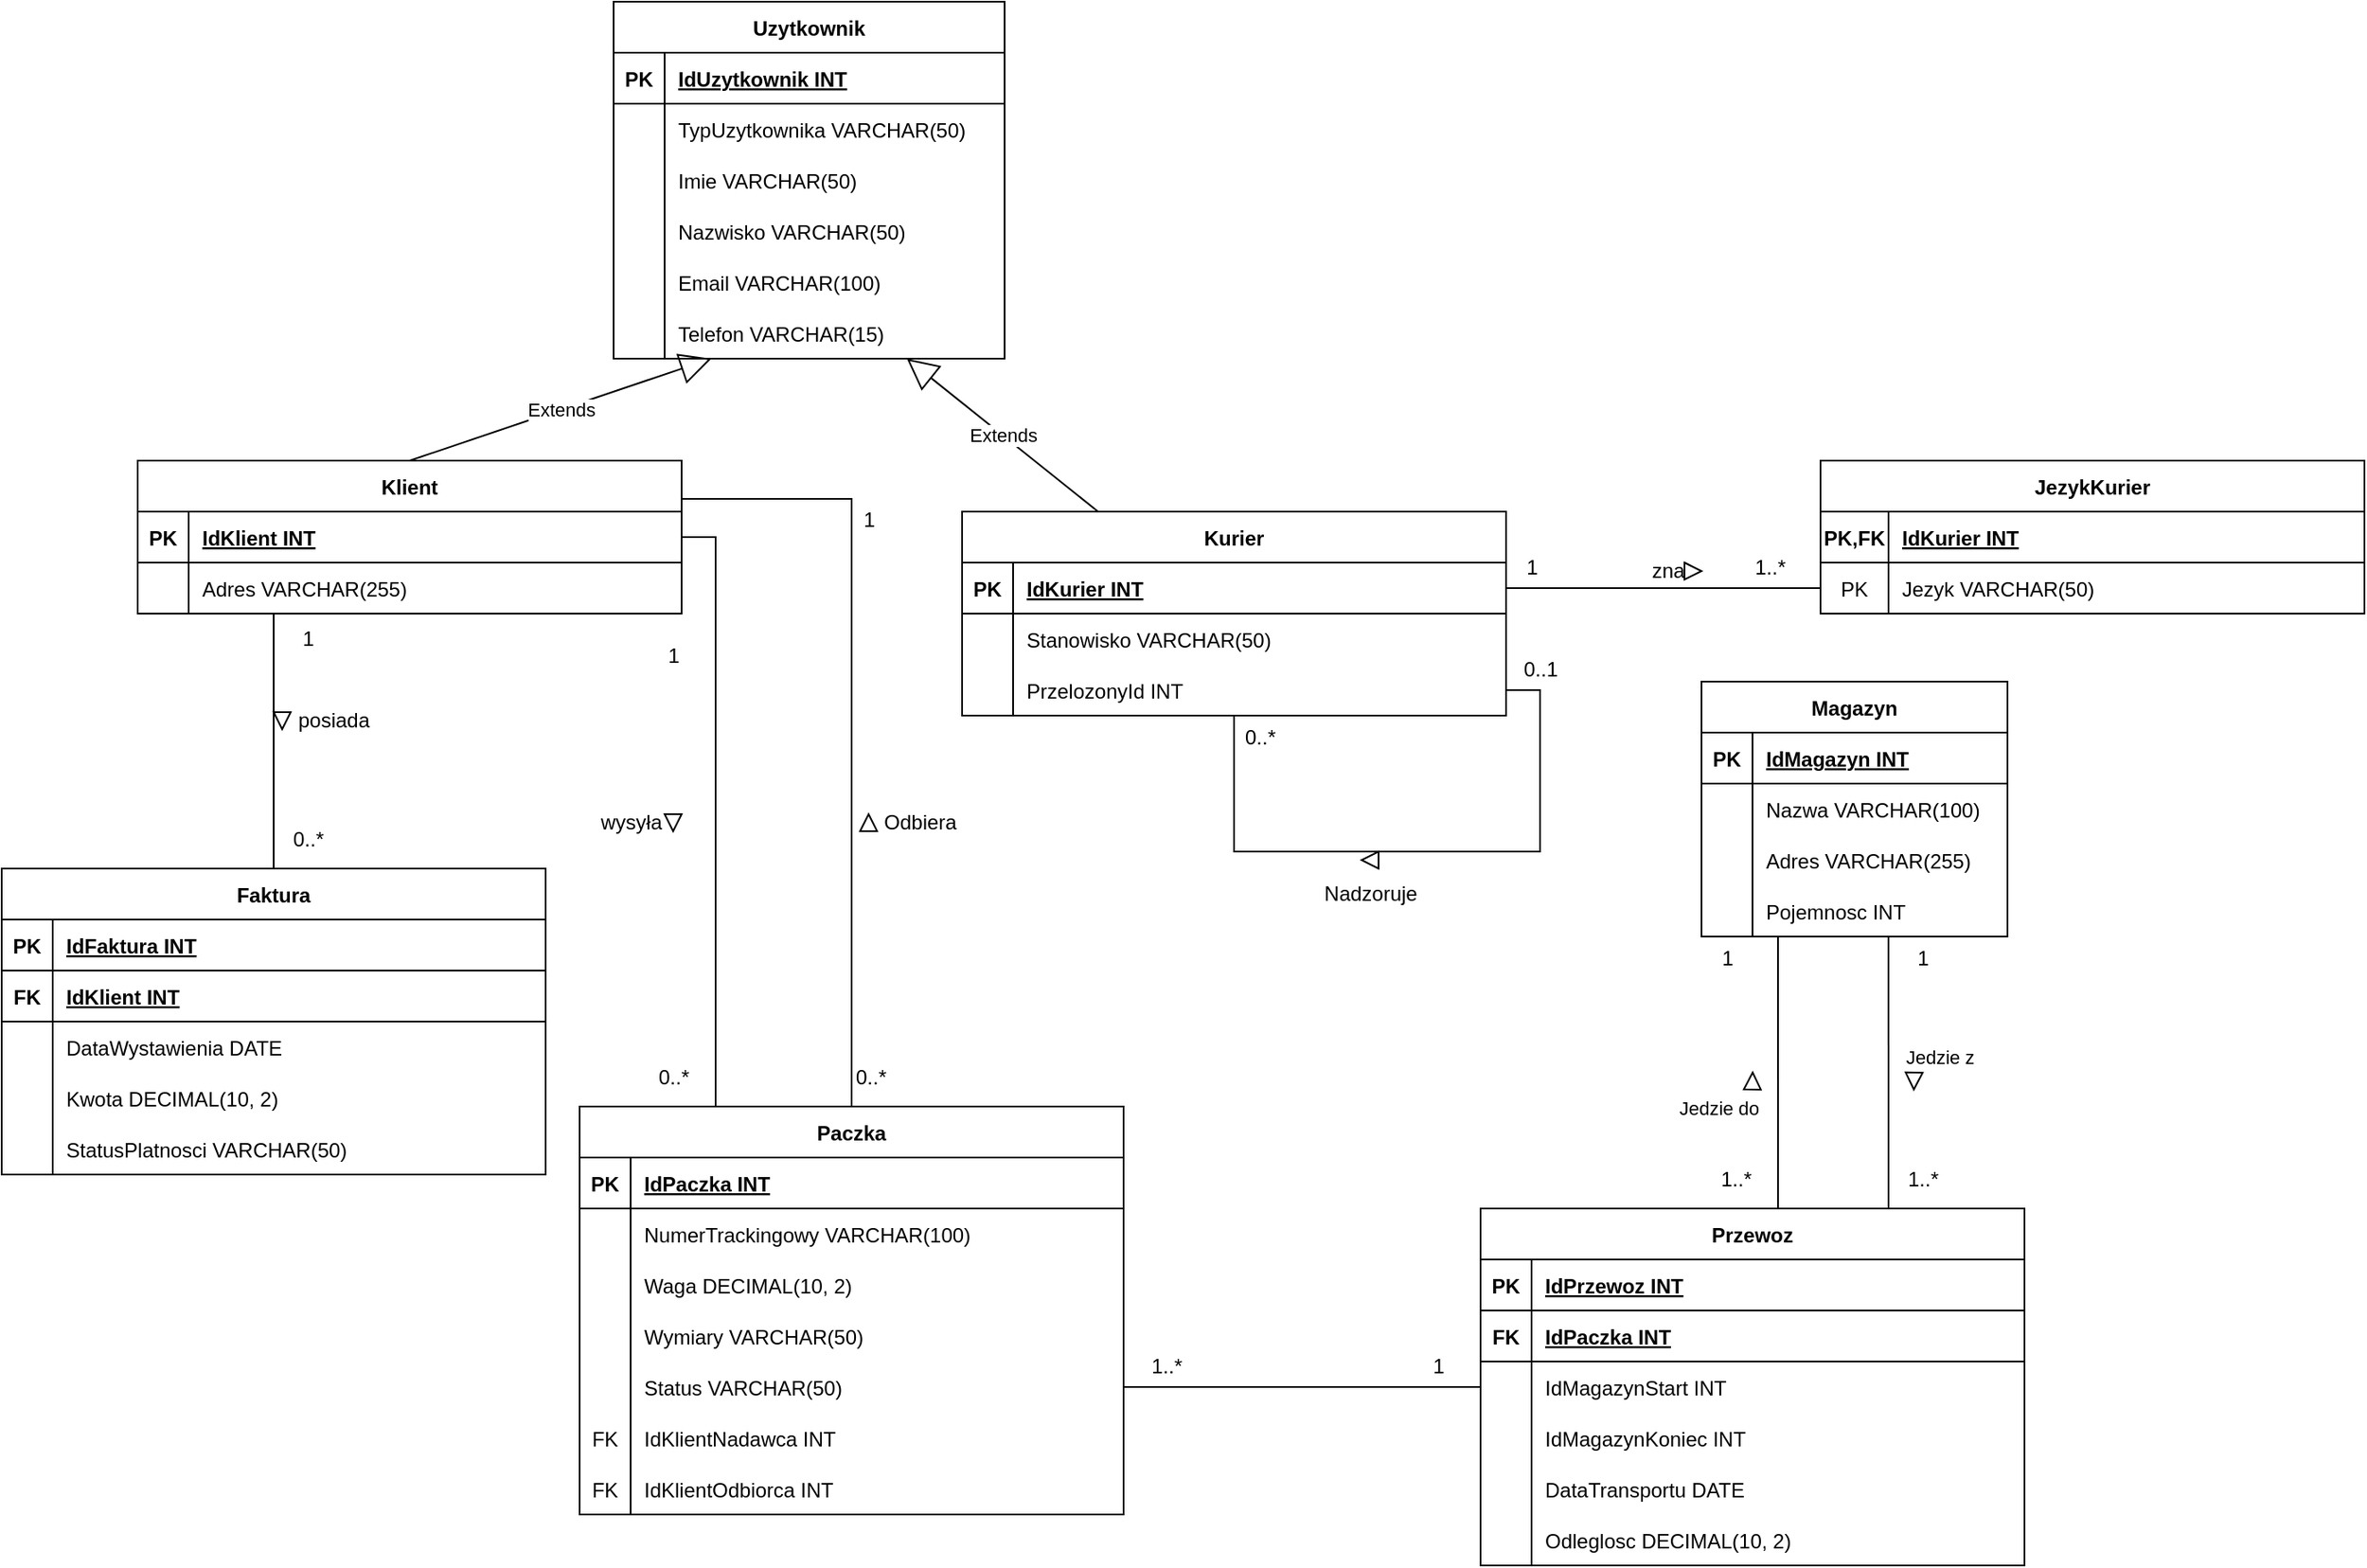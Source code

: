 <mxfile version="25.0.1">
  <diagram name="Strona-1" id="ECekXLPgR87d0iGykDLu">
    <mxGraphModel dx="2261" dy="833" grid="1" gridSize="10" guides="1" tooltips="1" connect="1" arrows="1" fold="1" page="1" pageScale="1" pageWidth="827" pageHeight="1169" math="0" shadow="0">
      <root>
        <mxCell id="0" />
        <mxCell id="1" parent="0" />
        <mxCell id="3NoN1mKYJ5HN1E-FeOz1-55" value="Uzytkownik" style="shape=table;startSize=30;container=1;collapsible=1;childLayout=tableLayout;fixedRows=1;rowLines=0;fontStyle=1;align=center;resizeLast=1;" parent="1" vertex="1">
          <mxGeometry x="-410" y="30" width="230" height="210" as="geometry">
            <mxRectangle x="-370" y="30" width="100" height="30" as="alternateBounds" />
          </mxGeometry>
        </mxCell>
        <mxCell id="3NoN1mKYJ5HN1E-FeOz1-56" value="" style="shape=tableRow;horizontal=0;startSize=0;swimlaneHead=0;swimlaneBody=0;fillColor=none;collapsible=0;dropTarget=0;points=[[0,0.5],[1,0.5]];portConstraint=eastwest;strokeColor=inherit;top=0;left=0;right=0;bottom=1;" parent="3NoN1mKYJ5HN1E-FeOz1-55" vertex="1">
          <mxGeometry y="30" width="230" height="30" as="geometry" />
        </mxCell>
        <mxCell id="3NoN1mKYJ5HN1E-FeOz1-57" value="PK" style="shape=partialRectangle;overflow=hidden;connectable=0;fillColor=none;strokeColor=inherit;top=0;left=0;bottom=0;right=0;fontStyle=1;" parent="3NoN1mKYJ5HN1E-FeOz1-56" vertex="1">
          <mxGeometry width="30" height="30" as="geometry">
            <mxRectangle width="30" height="30" as="alternateBounds" />
          </mxGeometry>
        </mxCell>
        <mxCell id="3NoN1mKYJ5HN1E-FeOz1-58" value="IdUzytkownik INT " style="shape=partialRectangle;overflow=hidden;connectable=0;fillColor=none;align=left;strokeColor=inherit;top=0;left=0;bottom=0;right=0;spacingLeft=6;fontStyle=5;" parent="3NoN1mKYJ5HN1E-FeOz1-56" vertex="1">
          <mxGeometry x="30" width="200" height="30" as="geometry">
            <mxRectangle width="200" height="30" as="alternateBounds" />
          </mxGeometry>
        </mxCell>
        <mxCell id="3NoN1mKYJ5HN1E-FeOz1-59" value="" style="shape=tableRow;horizontal=0;startSize=0;swimlaneHead=0;swimlaneBody=0;fillColor=none;collapsible=0;dropTarget=0;points=[[0,0.5],[1,0.5]];portConstraint=eastwest;strokeColor=inherit;top=0;left=0;right=0;bottom=0;" parent="3NoN1mKYJ5HN1E-FeOz1-55" vertex="1">
          <mxGeometry y="60" width="230" height="30" as="geometry" />
        </mxCell>
        <mxCell id="3NoN1mKYJ5HN1E-FeOz1-60" value="" style="shape=partialRectangle;overflow=hidden;connectable=0;fillColor=none;strokeColor=inherit;top=0;left=0;bottom=0;right=0;" parent="3NoN1mKYJ5HN1E-FeOz1-59" vertex="1">
          <mxGeometry width="30" height="30" as="geometry">
            <mxRectangle width="30" height="30" as="alternateBounds" />
          </mxGeometry>
        </mxCell>
        <mxCell id="3NoN1mKYJ5HN1E-FeOz1-61" value="TypUzytkownika VARCHAR(50)" style="shape=partialRectangle;overflow=hidden;connectable=0;fillColor=none;align=left;strokeColor=inherit;top=0;left=0;bottom=0;right=0;spacingLeft=6;" parent="3NoN1mKYJ5HN1E-FeOz1-59" vertex="1">
          <mxGeometry x="30" width="200" height="30" as="geometry">
            <mxRectangle width="200" height="30" as="alternateBounds" />
          </mxGeometry>
        </mxCell>
        <mxCell id="3NoN1mKYJ5HN1E-FeOz1-62" value="" style="shape=tableRow;horizontal=0;startSize=0;swimlaneHead=0;swimlaneBody=0;fillColor=none;collapsible=0;dropTarget=0;points=[[0,0.5],[1,0.5]];portConstraint=eastwest;strokeColor=inherit;top=0;left=0;right=0;bottom=0;" parent="3NoN1mKYJ5HN1E-FeOz1-55" vertex="1">
          <mxGeometry y="90" width="230" height="30" as="geometry" />
        </mxCell>
        <mxCell id="3NoN1mKYJ5HN1E-FeOz1-63" value="" style="shape=partialRectangle;overflow=hidden;connectable=0;fillColor=none;strokeColor=inherit;top=0;left=0;bottom=0;right=0;" parent="3NoN1mKYJ5HN1E-FeOz1-62" vertex="1">
          <mxGeometry width="30" height="30" as="geometry">
            <mxRectangle width="30" height="30" as="alternateBounds" />
          </mxGeometry>
        </mxCell>
        <mxCell id="3NoN1mKYJ5HN1E-FeOz1-64" value="Imie VARCHAR(50)" style="shape=partialRectangle;overflow=hidden;connectable=0;fillColor=none;align=left;strokeColor=inherit;top=0;left=0;bottom=0;right=0;spacingLeft=6;" parent="3NoN1mKYJ5HN1E-FeOz1-62" vertex="1">
          <mxGeometry x="30" width="200" height="30" as="geometry">
            <mxRectangle width="200" height="30" as="alternateBounds" />
          </mxGeometry>
        </mxCell>
        <mxCell id="3NoN1mKYJ5HN1E-FeOz1-65" value="" style="shape=tableRow;horizontal=0;startSize=0;swimlaneHead=0;swimlaneBody=0;fillColor=none;collapsible=0;dropTarget=0;points=[[0,0.5],[1,0.5]];portConstraint=eastwest;strokeColor=inherit;top=0;left=0;right=0;bottom=0;" parent="3NoN1mKYJ5HN1E-FeOz1-55" vertex="1">
          <mxGeometry y="120" width="230" height="30" as="geometry" />
        </mxCell>
        <mxCell id="3NoN1mKYJ5HN1E-FeOz1-66" value="" style="shape=partialRectangle;overflow=hidden;connectable=0;fillColor=none;strokeColor=inherit;top=0;left=0;bottom=0;right=0;" parent="3NoN1mKYJ5HN1E-FeOz1-65" vertex="1">
          <mxGeometry width="30" height="30" as="geometry">
            <mxRectangle width="30" height="30" as="alternateBounds" />
          </mxGeometry>
        </mxCell>
        <mxCell id="3NoN1mKYJ5HN1E-FeOz1-67" value="Nazwisko VARCHAR(50)" style="shape=partialRectangle;overflow=hidden;connectable=0;fillColor=none;align=left;strokeColor=inherit;top=0;left=0;bottom=0;right=0;spacingLeft=6;" parent="3NoN1mKYJ5HN1E-FeOz1-65" vertex="1">
          <mxGeometry x="30" width="200" height="30" as="geometry">
            <mxRectangle width="200" height="30" as="alternateBounds" />
          </mxGeometry>
        </mxCell>
        <mxCell id="3NoN1mKYJ5HN1E-FeOz1-68" value="" style="shape=tableRow;horizontal=0;startSize=0;swimlaneHead=0;swimlaneBody=0;fillColor=none;collapsible=0;dropTarget=0;points=[[0,0.5],[1,0.5]];portConstraint=eastwest;strokeColor=inherit;top=0;left=0;right=0;bottom=0;" parent="3NoN1mKYJ5HN1E-FeOz1-55" vertex="1">
          <mxGeometry y="150" width="230" height="30" as="geometry" />
        </mxCell>
        <mxCell id="3NoN1mKYJ5HN1E-FeOz1-69" value="" style="shape=partialRectangle;overflow=hidden;connectable=0;fillColor=none;strokeColor=inherit;top=0;left=0;bottom=0;right=0;" parent="3NoN1mKYJ5HN1E-FeOz1-68" vertex="1">
          <mxGeometry width="30" height="30" as="geometry">
            <mxRectangle width="30" height="30" as="alternateBounds" />
          </mxGeometry>
        </mxCell>
        <mxCell id="3NoN1mKYJ5HN1E-FeOz1-70" value="Email VARCHAR(100)" style="shape=partialRectangle;overflow=hidden;connectable=0;fillColor=none;align=left;strokeColor=inherit;top=0;left=0;bottom=0;right=0;spacingLeft=6;" parent="3NoN1mKYJ5HN1E-FeOz1-68" vertex="1">
          <mxGeometry x="30" width="200" height="30" as="geometry">
            <mxRectangle width="200" height="30" as="alternateBounds" />
          </mxGeometry>
        </mxCell>
        <mxCell id="3NoN1mKYJ5HN1E-FeOz1-71" value="" style="shape=tableRow;horizontal=0;startSize=0;swimlaneHead=0;swimlaneBody=0;fillColor=none;collapsible=0;dropTarget=0;points=[[0,0.5],[1,0.5]];portConstraint=eastwest;strokeColor=inherit;top=0;left=0;right=0;bottom=0;" parent="3NoN1mKYJ5HN1E-FeOz1-55" vertex="1">
          <mxGeometry y="180" width="230" height="30" as="geometry" />
        </mxCell>
        <mxCell id="3NoN1mKYJ5HN1E-FeOz1-72" value="" style="shape=partialRectangle;overflow=hidden;connectable=0;fillColor=none;strokeColor=inherit;top=0;left=0;bottom=0;right=0;" parent="3NoN1mKYJ5HN1E-FeOz1-71" vertex="1">
          <mxGeometry width="30" height="30" as="geometry">
            <mxRectangle width="30" height="30" as="alternateBounds" />
          </mxGeometry>
        </mxCell>
        <mxCell id="3NoN1mKYJ5HN1E-FeOz1-73" value="Telefon VARCHAR(15)" style="shape=partialRectangle;overflow=hidden;connectable=0;fillColor=none;align=left;strokeColor=inherit;top=0;left=0;bottom=0;right=0;spacingLeft=6;" parent="3NoN1mKYJ5HN1E-FeOz1-71" vertex="1">
          <mxGeometry x="30" width="200" height="30" as="geometry">
            <mxRectangle width="200" height="30" as="alternateBounds" />
          </mxGeometry>
        </mxCell>
        <mxCell id="3NoN1mKYJ5HN1E-FeOz1-241" style="edgeStyle=orthogonalEdgeStyle;rounded=0;orthogonalLoop=1;jettySize=auto;html=1;entryX=0.5;entryY=0;entryDx=0;entryDy=0;exitX=0.25;exitY=1;exitDx=0;exitDy=0;endArrow=none;endFill=0;" parent="1" source="3NoN1mKYJ5HN1E-FeOz1-74" target="3NoN1mKYJ5HN1E-FeOz1-179" edge="1">
          <mxGeometry relative="1" as="geometry" />
        </mxCell>
        <mxCell id="3NoN1mKYJ5HN1E-FeOz1-242" style="edgeStyle=orthogonalEdgeStyle;rounded=0;orthogonalLoop=1;jettySize=auto;html=1;entryX=0.5;entryY=0;entryDx=0;entryDy=0;exitX=1;exitY=0.25;exitDx=0;exitDy=0;endArrow=none;endFill=0;" parent="1" source="3NoN1mKYJ5HN1E-FeOz1-74" target="3NoN1mKYJ5HN1E-FeOz1-110" edge="1">
          <mxGeometry relative="1" as="geometry" />
        </mxCell>
        <mxCell id="3NoN1mKYJ5HN1E-FeOz1-74" value="Klient" style="shape=table;startSize=30;container=1;collapsible=1;childLayout=tableLayout;fixedRows=1;rowLines=0;fontStyle=1;align=center;resizeLast=1;" parent="1" vertex="1">
          <mxGeometry x="-690" y="300" width="320" height="90" as="geometry">
            <mxRectangle x="-565" y="330" width="70" height="30" as="alternateBounds" />
          </mxGeometry>
        </mxCell>
        <mxCell id="3NoN1mKYJ5HN1E-FeOz1-75" value="" style="shape=tableRow;horizontal=0;startSize=0;swimlaneHead=0;swimlaneBody=0;fillColor=none;collapsible=0;dropTarget=0;points=[[0,0.5],[1,0.5]];portConstraint=eastwest;strokeColor=inherit;top=0;left=0;right=0;bottom=1;" parent="3NoN1mKYJ5HN1E-FeOz1-74" vertex="1">
          <mxGeometry y="30" width="320" height="30" as="geometry" />
        </mxCell>
        <mxCell id="3NoN1mKYJ5HN1E-FeOz1-76" value="PK" style="shape=partialRectangle;overflow=hidden;connectable=0;fillColor=none;strokeColor=inherit;top=0;left=0;bottom=0;right=0;fontStyle=1;" parent="3NoN1mKYJ5HN1E-FeOz1-75" vertex="1">
          <mxGeometry width="30" height="30" as="geometry">
            <mxRectangle width="30" height="30" as="alternateBounds" />
          </mxGeometry>
        </mxCell>
        <mxCell id="3NoN1mKYJ5HN1E-FeOz1-77" value="IdKlient INT " style="shape=partialRectangle;overflow=hidden;connectable=0;fillColor=none;align=left;strokeColor=inherit;top=0;left=0;bottom=0;right=0;spacingLeft=6;fontStyle=5;" parent="3NoN1mKYJ5HN1E-FeOz1-75" vertex="1">
          <mxGeometry x="30" width="290" height="30" as="geometry">
            <mxRectangle width="290" height="30" as="alternateBounds" />
          </mxGeometry>
        </mxCell>
        <mxCell id="3NoN1mKYJ5HN1E-FeOz1-78" value="" style="shape=tableRow;horizontal=0;startSize=0;swimlaneHead=0;swimlaneBody=0;fillColor=none;collapsible=0;dropTarget=0;points=[[0,0.5],[1,0.5]];portConstraint=eastwest;strokeColor=inherit;top=0;left=0;right=0;bottom=0;" parent="3NoN1mKYJ5HN1E-FeOz1-74" vertex="1">
          <mxGeometry y="60" width="320" height="30" as="geometry" />
        </mxCell>
        <mxCell id="3NoN1mKYJ5HN1E-FeOz1-79" value="" style="shape=partialRectangle;overflow=hidden;connectable=0;fillColor=none;strokeColor=inherit;top=0;left=0;bottom=0;right=0;" parent="3NoN1mKYJ5HN1E-FeOz1-78" vertex="1">
          <mxGeometry width="30" height="30" as="geometry">
            <mxRectangle width="30" height="30" as="alternateBounds" />
          </mxGeometry>
        </mxCell>
        <mxCell id="3NoN1mKYJ5HN1E-FeOz1-80" value="Adres VARCHAR(255)" style="shape=partialRectangle;overflow=hidden;connectable=0;fillColor=none;align=left;strokeColor=inherit;top=0;left=0;bottom=0;right=0;spacingLeft=6;" parent="3NoN1mKYJ5HN1E-FeOz1-78" vertex="1">
          <mxGeometry x="30" width="290" height="30" as="geometry">
            <mxRectangle width="290" height="30" as="alternateBounds" />
          </mxGeometry>
        </mxCell>
        <mxCell id="3NoN1mKYJ5HN1E-FeOz1-84" value="Kurier" style="shape=table;startSize=30;container=1;collapsible=1;childLayout=tableLayout;fixedRows=1;rowLines=0;fontStyle=1;align=center;resizeLast=1;" parent="1" vertex="1">
          <mxGeometry x="-205" y="330" width="320" height="120" as="geometry">
            <mxRectangle x="-205" y="330" width="70" height="30" as="alternateBounds" />
          </mxGeometry>
        </mxCell>
        <mxCell id="3NoN1mKYJ5HN1E-FeOz1-85" value="" style="shape=tableRow;horizontal=0;startSize=0;swimlaneHead=0;swimlaneBody=0;fillColor=none;collapsible=0;dropTarget=0;points=[[0,0.5],[1,0.5]];portConstraint=eastwest;strokeColor=inherit;top=0;left=0;right=0;bottom=1;" parent="3NoN1mKYJ5HN1E-FeOz1-84" vertex="1">
          <mxGeometry y="30" width="320" height="30" as="geometry" />
        </mxCell>
        <mxCell id="3NoN1mKYJ5HN1E-FeOz1-86" value="PK" style="shape=partialRectangle;overflow=hidden;connectable=0;fillColor=none;strokeColor=inherit;top=0;left=0;bottom=0;right=0;fontStyle=1;" parent="3NoN1mKYJ5HN1E-FeOz1-85" vertex="1">
          <mxGeometry width="30" height="30" as="geometry">
            <mxRectangle width="30" height="30" as="alternateBounds" />
          </mxGeometry>
        </mxCell>
        <mxCell id="3NoN1mKYJ5HN1E-FeOz1-87" value="IdKurier INT " style="shape=partialRectangle;overflow=hidden;connectable=0;fillColor=none;align=left;strokeColor=inherit;top=0;left=0;bottom=0;right=0;spacingLeft=6;fontStyle=5;" parent="3NoN1mKYJ5HN1E-FeOz1-85" vertex="1">
          <mxGeometry x="30" width="290" height="30" as="geometry">
            <mxRectangle width="290" height="30" as="alternateBounds" />
          </mxGeometry>
        </mxCell>
        <mxCell id="3NoN1mKYJ5HN1E-FeOz1-88" value="" style="shape=tableRow;horizontal=0;startSize=0;swimlaneHead=0;swimlaneBody=0;fillColor=none;collapsible=0;dropTarget=0;points=[[0,0.5],[1,0.5]];portConstraint=eastwest;strokeColor=inherit;top=0;left=0;right=0;bottom=0;" parent="3NoN1mKYJ5HN1E-FeOz1-84" vertex="1">
          <mxGeometry y="60" width="320" height="30" as="geometry" />
        </mxCell>
        <mxCell id="3NoN1mKYJ5HN1E-FeOz1-89" value="" style="shape=partialRectangle;overflow=hidden;connectable=0;fillColor=none;strokeColor=inherit;top=0;left=0;bottom=0;right=0;" parent="3NoN1mKYJ5HN1E-FeOz1-88" vertex="1">
          <mxGeometry width="30" height="30" as="geometry">
            <mxRectangle width="30" height="30" as="alternateBounds" />
          </mxGeometry>
        </mxCell>
        <mxCell id="3NoN1mKYJ5HN1E-FeOz1-90" value="Stanowisko VARCHAR(50)" style="shape=partialRectangle;overflow=hidden;connectable=0;fillColor=none;align=left;strokeColor=inherit;top=0;left=0;bottom=0;right=0;spacingLeft=6;" parent="3NoN1mKYJ5HN1E-FeOz1-88" vertex="1">
          <mxGeometry x="30" width="290" height="30" as="geometry">
            <mxRectangle width="290" height="30" as="alternateBounds" />
          </mxGeometry>
        </mxCell>
        <mxCell id="3NoN1mKYJ5HN1E-FeOz1-91" value="" style="shape=tableRow;horizontal=0;startSize=0;swimlaneHead=0;swimlaneBody=0;fillColor=none;collapsible=0;dropTarget=0;points=[[0,0.5],[1,0.5]];portConstraint=eastwest;strokeColor=inherit;top=0;left=0;right=0;bottom=0;" parent="3NoN1mKYJ5HN1E-FeOz1-84" vertex="1">
          <mxGeometry y="90" width="320" height="30" as="geometry" />
        </mxCell>
        <mxCell id="3NoN1mKYJ5HN1E-FeOz1-92" value="" style="shape=partialRectangle;overflow=hidden;connectable=0;fillColor=none;strokeColor=inherit;top=0;left=0;bottom=0;right=0;" parent="3NoN1mKYJ5HN1E-FeOz1-91" vertex="1">
          <mxGeometry width="30" height="30" as="geometry">
            <mxRectangle width="30" height="30" as="alternateBounds" />
          </mxGeometry>
        </mxCell>
        <mxCell id="3NoN1mKYJ5HN1E-FeOz1-93" value="PrzelozonyId INT" style="shape=partialRectangle;overflow=hidden;connectable=0;fillColor=none;align=left;strokeColor=inherit;top=0;left=0;bottom=0;right=0;spacingLeft=6;" parent="3NoN1mKYJ5HN1E-FeOz1-91" vertex="1">
          <mxGeometry x="30" width="290" height="30" as="geometry">
            <mxRectangle width="290" height="30" as="alternateBounds" />
          </mxGeometry>
        </mxCell>
        <mxCell id="3OuaHg904ytjWKFAe_yo-1" style="edgeStyle=orthogonalEdgeStyle;rounded=0;orthogonalLoop=1;jettySize=auto;html=1;entryX=1;entryY=0.5;entryDx=0;entryDy=0;endArrow=none;endFill=0;" edge="1" parent="3NoN1mKYJ5HN1E-FeOz1-84" source="3NoN1mKYJ5HN1E-FeOz1-84" target="3NoN1mKYJ5HN1E-FeOz1-91">
          <mxGeometry relative="1" as="geometry">
            <Array as="points">
              <mxPoint x="160" y="200" />
              <mxPoint x="340" y="200" />
              <mxPoint x="340" y="105" />
            </Array>
          </mxGeometry>
        </mxCell>
        <mxCell id="3NoN1mKYJ5HN1E-FeOz1-100" value="JezykKurier" style="shape=table;startSize=30;container=1;collapsible=1;childLayout=tableLayout;fixedRows=1;rowLines=0;fontStyle=1;align=center;resizeLast=1;" parent="1" vertex="1">
          <mxGeometry x="300" y="300" width="320" height="90" as="geometry" />
        </mxCell>
        <mxCell id="3NoN1mKYJ5HN1E-FeOz1-101" value="" style="shape=tableRow;horizontal=0;startSize=0;swimlaneHead=0;swimlaneBody=0;fillColor=none;collapsible=0;dropTarget=0;points=[[0,0.5],[1,0.5]];portConstraint=eastwest;strokeColor=inherit;top=0;left=0;right=0;bottom=1;" parent="3NoN1mKYJ5HN1E-FeOz1-100" vertex="1">
          <mxGeometry y="30" width="320" height="30" as="geometry" />
        </mxCell>
        <mxCell id="3NoN1mKYJ5HN1E-FeOz1-102" value="PK,FK" style="shape=partialRectangle;overflow=hidden;connectable=0;fillColor=none;strokeColor=inherit;top=0;left=0;bottom=0;right=0;fontStyle=1;" parent="3NoN1mKYJ5HN1E-FeOz1-101" vertex="1">
          <mxGeometry width="40" height="30" as="geometry">
            <mxRectangle width="40" height="30" as="alternateBounds" />
          </mxGeometry>
        </mxCell>
        <mxCell id="3NoN1mKYJ5HN1E-FeOz1-103" value="IdKurier INT" style="shape=partialRectangle;overflow=hidden;connectable=0;fillColor=none;align=left;strokeColor=inherit;top=0;left=0;bottom=0;right=0;spacingLeft=6;fontStyle=5;" parent="3NoN1mKYJ5HN1E-FeOz1-101" vertex="1">
          <mxGeometry x="40" width="280" height="30" as="geometry">
            <mxRectangle width="280" height="30" as="alternateBounds" />
          </mxGeometry>
        </mxCell>
        <mxCell id="3NoN1mKYJ5HN1E-FeOz1-104" value="" style="shape=tableRow;horizontal=0;startSize=0;swimlaneHead=0;swimlaneBody=0;fillColor=none;collapsible=0;dropTarget=0;points=[[0,0.5],[1,0.5]];portConstraint=eastwest;strokeColor=inherit;top=0;left=0;right=0;bottom=0;" parent="3NoN1mKYJ5HN1E-FeOz1-100" vertex="1">
          <mxGeometry y="60" width="320" height="30" as="geometry" />
        </mxCell>
        <mxCell id="3NoN1mKYJ5HN1E-FeOz1-105" value="PK" style="shape=partialRectangle;overflow=hidden;connectable=0;fillColor=none;strokeColor=inherit;top=0;left=0;bottom=0;right=0;" parent="3NoN1mKYJ5HN1E-FeOz1-104" vertex="1">
          <mxGeometry width="40" height="30" as="geometry">
            <mxRectangle width="40" height="30" as="alternateBounds" />
          </mxGeometry>
        </mxCell>
        <mxCell id="3NoN1mKYJ5HN1E-FeOz1-106" value="Jezyk VARCHAR(50)" style="shape=partialRectangle;overflow=hidden;connectable=0;fillColor=none;align=left;strokeColor=inherit;top=0;left=0;bottom=0;right=0;spacingLeft=6;" parent="3NoN1mKYJ5HN1E-FeOz1-104" vertex="1">
          <mxGeometry x="40" width="280" height="30" as="geometry">
            <mxRectangle width="280" height="30" as="alternateBounds" />
          </mxGeometry>
        </mxCell>
        <mxCell id="3NoN1mKYJ5HN1E-FeOz1-243" style="edgeStyle=orthogonalEdgeStyle;rounded=0;orthogonalLoop=1;jettySize=auto;html=1;exitX=0.25;exitY=0;exitDx=0;exitDy=0;entryX=1;entryY=0.5;entryDx=0;entryDy=0;endArrow=none;endFill=0;startArrow=none;startFill=0;" parent="1" source="3NoN1mKYJ5HN1E-FeOz1-110" target="3NoN1mKYJ5HN1E-FeOz1-74" edge="1">
          <mxGeometry relative="1" as="geometry">
            <Array as="points">
              <mxPoint x="-350" y="345" />
            </Array>
          </mxGeometry>
        </mxCell>
        <mxCell id="3NoN1mKYJ5HN1E-FeOz1-250" style="edgeStyle=orthogonalEdgeStyle;rounded=0;orthogonalLoop=1;jettySize=auto;html=1;entryX=0;entryY=0.5;entryDx=0;entryDy=0;exitX=1;exitY=0.5;exitDx=0;exitDy=0;endArrow=none;endFill=0;" parent="1" source="3NoN1mKYJ5HN1E-FeOz1-123" target="3NoN1mKYJ5HN1E-FeOz1-158" edge="1">
          <mxGeometry relative="1" as="geometry" />
        </mxCell>
        <mxCell id="3NoN1mKYJ5HN1E-FeOz1-110" value="Paczka" style="shape=table;startSize=30;container=1;collapsible=1;childLayout=tableLayout;fixedRows=1;rowLines=0;fontStyle=1;align=center;resizeLast=1;" parent="1" vertex="1">
          <mxGeometry x="-430" y="680" width="320" height="240" as="geometry" />
        </mxCell>
        <mxCell id="3NoN1mKYJ5HN1E-FeOz1-111" value="" style="shape=tableRow;horizontal=0;startSize=0;swimlaneHead=0;swimlaneBody=0;fillColor=none;collapsible=0;dropTarget=0;points=[[0,0.5],[1,0.5]];portConstraint=eastwest;strokeColor=inherit;top=0;left=0;right=0;bottom=1;" parent="3NoN1mKYJ5HN1E-FeOz1-110" vertex="1">
          <mxGeometry y="30" width="320" height="30" as="geometry" />
        </mxCell>
        <mxCell id="3NoN1mKYJ5HN1E-FeOz1-112" value="PK" style="shape=partialRectangle;overflow=hidden;connectable=0;fillColor=none;strokeColor=inherit;top=0;left=0;bottom=0;right=0;fontStyle=1;" parent="3NoN1mKYJ5HN1E-FeOz1-111" vertex="1">
          <mxGeometry width="30" height="30" as="geometry">
            <mxRectangle width="30" height="30" as="alternateBounds" />
          </mxGeometry>
        </mxCell>
        <mxCell id="3NoN1mKYJ5HN1E-FeOz1-113" value="IdPaczka INT " style="shape=partialRectangle;overflow=hidden;connectable=0;fillColor=none;align=left;strokeColor=inherit;top=0;left=0;bottom=0;right=0;spacingLeft=6;fontStyle=5;" parent="3NoN1mKYJ5HN1E-FeOz1-111" vertex="1">
          <mxGeometry x="30" width="290" height="30" as="geometry">
            <mxRectangle width="290" height="30" as="alternateBounds" />
          </mxGeometry>
        </mxCell>
        <mxCell id="3NoN1mKYJ5HN1E-FeOz1-114" value="" style="shape=tableRow;horizontal=0;startSize=0;swimlaneHead=0;swimlaneBody=0;fillColor=none;collapsible=0;dropTarget=0;points=[[0,0.5],[1,0.5]];portConstraint=eastwest;strokeColor=inherit;top=0;left=0;right=0;bottom=0;" parent="3NoN1mKYJ5HN1E-FeOz1-110" vertex="1">
          <mxGeometry y="60" width="320" height="30" as="geometry" />
        </mxCell>
        <mxCell id="3NoN1mKYJ5HN1E-FeOz1-115" value="" style="shape=partialRectangle;overflow=hidden;connectable=0;fillColor=none;strokeColor=inherit;top=0;left=0;bottom=0;right=0;" parent="3NoN1mKYJ5HN1E-FeOz1-114" vertex="1">
          <mxGeometry width="30" height="30" as="geometry">
            <mxRectangle width="30" height="30" as="alternateBounds" />
          </mxGeometry>
        </mxCell>
        <mxCell id="3NoN1mKYJ5HN1E-FeOz1-116" value="NumerTrackingowy VARCHAR(100)" style="shape=partialRectangle;overflow=hidden;connectable=0;fillColor=none;align=left;strokeColor=inherit;top=0;left=0;bottom=0;right=0;spacingLeft=6;" parent="3NoN1mKYJ5HN1E-FeOz1-114" vertex="1">
          <mxGeometry x="30" width="290" height="30" as="geometry">
            <mxRectangle width="290" height="30" as="alternateBounds" />
          </mxGeometry>
        </mxCell>
        <mxCell id="3NoN1mKYJ5HN1E-FeOz1-117" value="" style="shape=tableRow;horizontal=0;startSize=0;swimlaneHead=0;swimlaneBody=0;fillColor=none;collapsible=0;dropTarget=0;points=[[0,0.5],[1,0.5]];portConstraint=eastwest;strokeColor=inherit;top=0;left=0;right=0;bottom=0;" parent="3NoN1mKYJ5HN1E-FeOz1-110" vertex="1">
          <mxGeometry y="90" width="320" height="30" as="geometry" />
        </mxCell>
        <mxCell id="3NoN1mKYJ5HN1E-FeOz1-118" value="" style="shape=partialRectangle;overflow=hidden;connectable=0;fillColor=none;strokeColor=inherit;top=0;left=0;bottom=0;right=0;" parent="3NoN1mKYJ5HN1E-FeOz1-117" vertex="1">
          <mxGeometry width="30" height="30" as="geometry">
            <mxRectangle width="30" height="30" as="alternateBounds" />
          </mxGeometry>
        </mxCell>
        <mxCell id="3NoN1mKYJ5HN1E-FeOz1-119" value="Waga DECIMAL(10, 2)" style="shape=partialRectangle;overflow=hidden;connectable=0;fillColor=none;align=left;strokeColor=inherit;top=0;left=0;bottom=0;right=0;spacingLeft=6;" parent="3NoN1mKYJ5HN1E-FeOz1-117" vertex="1">
          <mxGeometry x="30" width="290" height="30" as="geometry">
            <mxRectangle width="290" height="30" as="alternateBounds" />
          </mxGeometry>
        </mxCell>
        <mxCell id="3NoN1mKYJ5HN1E-FeOz1-120" value="" style="shape=tableRow;horizontal=0;startSize=0;swimlaneHead=0;swimlaneBody=0;fillColor=none;collapsible=0;dropTarget=0;points=[[0,0.5],[1,0.5]];portConstraint=eastwest;strokeColor=inherit;top=0;left=0;right=0;bottom=0;" parent="3NoN1mKYJ5HN1E-FeOz1-110" vertex="1">
          <mxGeometry y="120" width="320" height="30" as="geometry" />
        </mxCell>
        <mxCell id="3NoN1mKYJ5HN1E-FeOz1-121" value="" style="shape=partialRectangle;overflow=hidden;connectable=0;fillColor=none;strokeColor=inherit;top=0;left=0;bottom=0;right=0;" parent="3NoN1mKYJ5HN1E-FeOz1-120" vertex="1">
          <mxGeometry width="30" height="30" as="geometry">
            <mxRectangle width="30" height="30" as="alternateBounds" />
          </mxGeometry>
        </mxCell>
        <mxCell id="3NoN1mKYJ5HN1E-FeOz1-122" value="Wymiary VARCHAR(50)" style="shape=partialRectangle;overflow=hidden;connectable=0;fillColor=none;align=left;strokeColor=inherit;top=0;left=0;bottom=0;right=0;spacingLeft=6;" parent="3NoN1mKYJ5HN1E-FeOz1-120" vertex="1">
          <mxGeometry x="30" width="290" height="30" as="geometry">
            <mxRectangle width="290" height="30" as="alternateBounds" />
          </mxGeometry>
        </mxCell>
        <mxCell id="3NoN1mKYJ5HN1E-FeOz1-123" value="" style="shape=tableRow;horizontal=0;startSize=0;swimlaneHead=0;swimlaneBody=0;fillColor=none;collapsible=0;dropTarget=0;points=[[0,0.5],[1,0.5]];portConstraint=eastwest;strokeColor=inherit;top=0;left=0;right=0;bottom=0;" parent="3NoN1mKYJ5HN1E-FeOz1-110" vertex="1">
          <mxGeometry y="150" width="320" height="30" as="geometry" />
        </mxCell>
        <mxCell id="3NoN1mKYJ5HN1E-FeOz1-124" value="" style="shape=partialRectangle;overflow=hidden;connectable=0;fillColor=none;strokeColor=inherit;top=0;left=0;bottom=0;right=0;" parent="3NoN1mKYJ5HN1E-FeOz1-123" vertex="1">
          <mxGeometry width="30" height="30" as="geometry">
            <mxRectangle width="30" height="30" as="alternateBounds" />
          </mxGeometry>
        </mxCell>
        <mxCell id="3NoN1mKYJ5HN1E-FeOz1-125" value="Status VARCHAR(50)" style="shape=partialRectangle;overflow=hidden;connectable=0;fillColor=none;align=left;strokeColor=inherit;top=0;left=0;bottom=0;right=0;spacingLeft=6;" parent="3NoN1mKYJ5HN1E-FeOz1-123" vertex="1">
          <mxGeometry x="30" width="290" height="30" as="geometry">
            <mxRectangle width="290" height="30" as="alternateBounds" />
          </mxGeometry>
        </mxCell>
        <mxCell id="3NoN1mKYJ5HN1E-FeOz1-126" value="" style="shape=tableRow;horizontal=0;startSize=0;swimlaneHead=0;swimlaneBody=0;fillColor=none;collapsible=0;dropTarget=0;points=[[0,0.5],[1,0.5]];portConstraint=eastwest;strokeColor=inherit;top=0;left=0;right=0;bottom=0;" parent="3NoN1mKYJ5HN1E-FeOz1-110" vertex="1">
          <mxGeometry y="180" width="320" height="30" as="geometry" />
        </mxCell>
        <mxCell id="3NoN1mKYJ5HN1E-FeOz1-127" value="FK" style="shape=partialRectangle;overflow=hidden;connectable=0;fillColor=none;strokeColor=inherit;top=0;left=0;bottom=0;right=0;" parent="3NoN1mKYJ5HN1E-FeOz1-126" vertex="1">
          <mxGeometry width="30" height="30" as="geometry">
            <mxRectangle width="30" height="30" as="alternateBounds" />
          </mxGeometry>
        </mxCell>
        <mxCell id="3NoN1mKYJ5HN1E-FeOz1-128" value="IdKlientNadawca INT" style="shape=partialRectangle;overflow=hidden;connectable=0;fillColor=none;align=left;strokeColor=inherit;top=0;left=0;bottom=0;right=0;spacingLeft=6;" parent="3NoN1mKYJ5HN1E-FeOz1-126" vertex="1">
          <mxGeometry x="30" width="290" height="30" as="geometry">
            <mxRectangle width="290" height="30" as="alternateBounds" />
          </mxGeometry>
        </mxCell>
        <mxCell id="3NoN1mKYJ5HN1E-FeOz1-129" value="" style="shape=tableRow;horizontal=0;startSize=0;swimlaneHead=0;swimlaneBody=0;fillColor=none;collapsible=0;dropTarget=0;points=[[0,0.5],[1,0.5]];portConstraint=eastwest;strokeColor=inherit;top=0;left=0;right=0;bottom=0;" parent="3NoN1mKYJ5HN1E-FeOz1-110" vertex="1">
          <mxGeometry y="210" width="320" height="30" as="geometry" />
        </mxCell>
        <mxCell id="3NoN1mKYJ5HN1E-FeOz1-130" value="FK" style="shape=partialRectangle;overflow=hidden;connectable=0;fillColor=none;strokeColor=inherit;top=0;left=0;bottom=0;right=0;" parent="3NoN1mKYJ5HN1E-FeOz1-129" vertex="1">
          <mxGeometry width="30" height="30" as="geometry">
            <mxRectangle width="30" height="30" as="alternateBounds" />
          </mxGeometry>
        </mxCell>
        <mxCell id="3NoN1mKYJ5HN1E-FeOz1-131" value="IdKlientOdbiorca INT" style="shape=partialRectangle;overflow=hidden;connectable=0;fillColor=none;align=left;strokeColor=inherit;top=0;left=0;bottom=0;right=0;spacingLeft=6;" parent="3NoN1mKYJ5HN1E-FeOz1-129" vertex="1">
          <mxGeometry x="30" width="290" height="30" as="geometry">
            <mxRectangle width="290" height="30" as="alternateBounds" />
          </mxGeometry>
        </mxCell>
        <mxCell id="3NoN1mKYJ5HN1E-FeOz1-253" style="edgeStyle=orthogonalEdgeStyle;rounded=0;orthogonalLoop=1;jettySize=auto;html=1;entryX=0.547;entryY=0;entryDx=0;entryDy=0;exitX=0.25;exitY=1;exitDx=0;exitDy=0;entryPerimeter=0;endArrow=none;endFill=0;" parent="1" source="3NoN1mKYJ5HN1E-FeOz1-138" target="3NoN1mKYJ5HN1E-FeOz1-151" edge="1">
          <mxGeometry relative="1" as="geometry" />
        </mxCell>
        <mxCell id="3NoN1mKYJ5HN1E-FeOz1-138" value="Magazyn" style="shape=table;startSize=30;container=1;collapsible=1;childLayout=tableLayout;fixedRows=1;rowLines=0;fontStyle=1;align=center;resizeLast=1;" parent="1" vertex="1">
          <mxGeometry x="230" y="430" width="180" height="150" as="geometry">
            <mxRectangle x="200" y="480" width="90" height="30" as="alternateBounds" />
          </mxGeometry>
        </mxCell>
        <mxCell id="3NoN1mKYJ5HN1E-FeOz1-139" value="" style="shape=tableRow;horizontal=0;startSize=0;swimlaneHead=0;swimlaneBody=0;fillColor=none;collapsible=0;dropTarget=0;points=[[0,0.5],[1,0.5]];portConstraint=eastwest;strokeColor=inherit;top=0;left=0;right=0;bottom=1;" parent="3NoN1mKYJ5HN1E-FeOz1-138" vertex="1">
          <mxGeometry y="30" width="180" height="30" as="geometry" />
        </mxCell>
        <mxCell id="3NoN1mKYJ5HN1E-FeOz1-140" value="PK" style="shape=partialRectangle;overflow=hidden;connectable=0;fillColor=none;strokeColor=inherit;top=0;left=0;bottom=0;right=0;fontStyle=1;" parent="3NoN1mKYJ5HN1E-FeOz1-139" vertex="1">
          <mxGeometry width="30" height="30" as="geometry">
            <mxRectangle width="30" height="30" as="alternateBounds" />
          </mxGeometry>
        </mxCell>
        <mxCell id="3NoN1mKYJ5HN1E-FeOz1-141" value="IdMagazyn INT " style="shape=partialRectangle;overflow=hidden;connectable=0;fillColor=none;align=left;strokeColor=inherit;top=0;left=0;bottom=0;right=0;spacingLeft=6;fontStyle=5;" parent="3NoN1mKYJ5HN1E-FeOz1-139" vertex="1">
          <mxGeometry x="30" width="150" height="30" as="geometry">
            <mxRectangle width="150" height="30" as="alternateBounds" />
          </mxGeometry>
        </mxCell>
        <mxCell id="3NoN1mKYJ5HN1E-FeOz1-142" value="" style="shape=tableRow;horizontal=0;startSize=0;swimlaneHead=0;swimlaneBody=0;fillColor=none;collapsible=0;dropTarget=0;points=[[0,0.5],[1,0.5]];portConstraint=eastwest;strokeColor=inherit;top=0;left=0;right=0;bottom=0;" parent="3NoN1mKYJ5HN1E-FeOz1-138" vertex="1">
          <mxGeometry y="60" width="180" height="30" as="geometry" />
        </mxCell>
        <mxCell id="3NoN1mKYJ5HN1E-FeOz1-143" value="" style="shape=partialRectangle;overflow=hidden;connectable=0;fillColor=none;strokeColor=inherit;top=0;left=0;bottom=0;right=0;" parent="3NoN1mKYJ5HN1E-FeOz1-142" vertex="1">
          <mxGeometry width="30" height="30" as="geometry">
            <mxRectangle width="30" height="30" as="alternateBounds" />
          </mxGeometry>
        </mxCell>
        <mxCell id="3NoN1mKYJ5HN1E-FeOz1-144" value="Nazwa VARCHAR(100)" style="shape=partialRectangle;overflow=hidden;connectable=0;fillColor=none;align=left;strokeColor=inherit;top=0;left=0;bottom=0;right=0;spacingLeft=6;" parent="3NoN1mKYJ5HN1E-FeOz1-142" vertex="1">
          <mxGeometry x="30" width="150" height="30" as="geometry">
            <mxRectangle width="150" height="30" as="alternateBounds" />
          </mxGeometry>
        </mxCell>
        <mxCell id="3NoN1mKYJ5HN1E-FeOz1-145" value="" style="shape=tableRow;horizontal=0;startSize=0;swimlaneHead=0;swimlaneBody=0;fillColor=none;collapsible=0;dropTarget=0;points=[[0,0.5],[1,0.5]];portConstraint=eastwest;strokeColor=inherit;top=0;left=0;right=0;bottom=0;" parent="3NoN1mKYJ5HN1E-FeOz1-138" vertex="1">
          <mxGeometry y="90" width="180" height="30" as="geometry" />
        </mxCell>
        <mxCell id="3NoN1mKYJ5HN1E-FeOz1-146" value="" style="shape=partialRectangle;overflow=hidden;connectable=0;fillColor=none;strokeColor=inherit;top=0;left=0;bottom=0;right=0;" parent="3NoN1mKYJ5HN1E-FeOz1-145" vertex="1">
          <mxGeometry width="30" height="30" as="geometry">
            <mxRectangle width="30" height="30" as="alternateBounds" />
          </mxGeometry>
        </mxCell>
        <mxCell id="3NoN1mKYJ5HN1E-FeOz1-147" value="Adres VARCHAR(255)" style="shape=partialRectangle;overflow=hidden;connectable=0;fillColor=none;align=left;strokeColor=inherit;top=0;left=0;bottom=0;right=0;spacingLeft=6;" parent="3NoN1mKYJ5HN1E-FeOz1-145" vertex="1">
          <mxGeometry x="30" width="150" height="30" as="geometry">
            <mxRectangle width="150" height="30" as="alternateBounds" />
          </mxGeometry>
        </mxCell>
        <mxCell id="3NoN1mKYJ5HN1E-FeOz1-148" value="" style="shape=tableRow;horizontal=0;startSize=0;swimlaneHead=0;swimlaneBody=0;fillColor=none;collapsible=0;dropTarget=0;points=[[0,0.5],[1,0.5]];portConstraint=eastwest;strokeColor=inherit;top=0;left=0;right=0;bottom=0;" parent="3NoN1mKYJ5HN1E-FeOz1-138" vertex="1">
          <mxGeometry y="120" width="180" height="30" as="geometry" />
        </mxCell>
        <mxCell id="3NoN1mKYJ5HN1E-FeOz1-149" value="" style="shape=partialRectangle;overflow=hidden;connectable=0;fillColor=none;strokeColor=inherit;top=0;left=0;bottom=0;right=0;" parent="3NoN1mKYJ5HN1E-FeOz1-148" vertex="1">
          <mxGeometry width="30" height="30" as="geometry">
            <mxRectangle width="30" height="30" as="alternateBounds" />
          </mxGeometry>
        </mxCell>
        <mxCell id="3NoN1mKYJ5HN1E-FeOz1-150" value="Pojemnosc INT" style="shape=partialRectangle;overflow=hidden;connectable=0;fillColor=none;align=left;strokeColor=inherit;top=0;left=0;bottom=0;right=0;spacingLeft=6;" parent="3NoN1mKYJ5HN1E-FeOz1-148" vertex="1">
          <mxGeometry x="30" width="150" height="30" as="geometry">
            <mxRectangle width="150" height="30" as="alternateBounds" />
          </mxGeometry>
        </mxCell>
        <mxCell id="3NoN1mKYJ5HN1E-FeOz1-252" style="edgeStyle=orthogonalEdgeStyle;rounded=0;orthogonalLoop=1;jettySize=auto;html=1;exitX=0.75;exitY=0;exitDx=0;exitDy=0;entryX=0.611;entryY=1;entryDx=0;entryDy=0;entryPerimeter=0;endArrow=none;endFill=0;" parent="1" source="3NoN1mKYJ5HN1E-FeOz1-151" target="3NoN1mKYJ5HN1E-FeOz1-148" edge="1">
          <mxGeometry relative="1" as="geometry">
            <mxPoint x="330" y="600" as="targetPoint" />
            <Array as="points" />
          </mxGeometry>
        </mxCell>
        <mxCell id="3NoN1mKYJ5HN1E-FeOz1-254" value="Jedzie z" style="edgeLabel;html=1;align=center;verticalAlign=middle;resizable=0;points=[];" parent="3NoN1mKYJ5HN1E-FeOz1-252" vertex="1" connectable="0">
          <mxGeometry x="-0.254" y="-3" relative="1" as="geometry">
            <mxPoint x="27" y="-30" as="offset" />
          </mxGeometry>
        </mxCell>
        <mxCell id="3NoN1mKYJ5HN1E-FeOz1-255" value="Jedzie do" style="edgeLabel;html=1;align=center;verticalAlign=middle;resizable=0;points=[];" parent="3NoN1mKYJ5HN1E-FeOz1-252" vertex="1" connectable="0">
          <mxGeometry x="-0.254" y="-3" relative="1" as="geometry">
            <mxPoint x="-103" as="offset" />
          </mxGeometry>
        </mxCell>
        <mxCell id="3NoN1mKYJ5HN1E-FeOz1-151" value="Przewoz" style="shape=table;startSize=30;container=1;collapsible=1;childLayout=tableLayout;fixedRows=1;rowLines=0;fontStyle=1;align=center;resizeLast=1;" parent="1" vertex="1">
          <mxGeometry x="100" y="740" width="320" height="210" as="geometry" />
        </mxCell>
        <mxCell id="3NoN1mKYJ5HN1E-FeOz1-155" value="" style="shape=tableRow;horizontal=0;startSize=0;swimlaneHead=0;swimlaneBody=0;fillColor=none;collapsible=0;dropTarget=0;points=[[0,0.5],[1,0.5]];portConstraint=eastwest;strokeColor=inherit;top=0;left=0;right=0;bottom=1;" parent="3NoN1mKYJ5HN1E-FeOz1-151" vertex="1">
          <mxGeometry y="30" width="320" height="30" as="geometry" />
        </mxCell>
        <mxCell id="3NoN1mKYJ5HN1E-FeOz1-156" value="PK" style="shape=partialRectangle;overflow=hidden;connectable=0;fillColor=none;strokeColor=inherit;top=0;left=0;bottom=0;right=0;fontStyle=1;" parent="3NoN1mKYJ5HN1E-FeOz1-155" vertex="1">
          <mxGeometry width="30" height="30" as="geometry">
            <mxRectangle width="30" height="30" as="alternateBounds" />
          </mxGeometry>
        </mxCell>
        <mxCell id="3NoN1mKYJ5HN1E-FeOz1-157" value="IdPrzewoz INT " style="shape=partialRectangle;overflow=hidden;connectable=0;fillColor=none;align=left;strokeColor=inherit;top=0;left=0;bottom=0;right=0;spacingLeft=6;fontStyle=5;" parent="3NoN1mKYJ5HN1E-FeOz1-155" vertex="1">
          <mxGeometry x="30" width="290" height="30" as="geometry">
            <mxRectangle width="290" height="30" as="alternateBounds" />
          </mxGeometry>
        </mxCell>
        <mxCell id="3NoN1mKYJ5HN1E-FeOz1-152" value="" style="shape=tableRow;horizontal=0;startSize=0;swimlaneHead=0;swimlaneBody=0;fillColor=none;collapsible=0;dropTarget=0;points=[[0,0.5],[1,0.5]];portConstraint=eastwest;strokeColor=inherit;top=0;left=0;right=0;bottom=1;" parent="3NoN1mKYJ5HN1E-FeOz1-151" vertex="1">
          <mxGeometry y="60" width="320" height="30" as="geometry" />
        </mxCell>
        <mxCell id="3NoN1mKYJ5HN1E-FeOz1-153" value="FK" style="shape=partialRectangle;overflow=hidden;connectable=0;fillColor=none;strokeColor=inherit;top=0;left=0;bottom=0;right=0;fontStyle=1;" parent="3NoN1mKYJ5HN1E-FeOz1-152" vertex="1">
          <mxGeometry width="30" height="30" as="geometry">
            <mxRectangle width="30" height="30" as="alternateBounds" />
          </mxGeometry>
        </mxCell>
        <mxCell id="3NoN1mKYJ5HN1E-FeOz1-154" value="IdPaczka INT" style="shape=partialRectangle;overflow=hidden;connectable=0;fillColor=none;align=left;strokeColor=inherit;top=0;left=0;bottom=0;right=0;spacingLeft=6;fontStyle=5;" parent="3NoN1mKYJ5HN1E-FeOz1-152" vertex="1">
          <mxGeometry x="30" width="290" height="30" as="geometry">
            <mxRectangle width="290" height="30" as="alternateBounds" />
          </mxGeometry>
        </mxCell>
        <mxCell id="3NoN1mKYJ5HN1E-FeOz1-158" value="" style="shape=tableRow;horizontal=0;startSize=0;swimlaneHead=0;swimlaneBody=0;fillColor=none;collapsible=0;dropTarget=0;points=[[0,0.5],[1,0.5]];portConstraint=eastwest;strokeColor=inherit;top=0;left=0;right=0;bottom=0;" parent="3NoN1mKYJ5HN1E-FeOz1-151" vertex="1">
          <mxGeometry y="90" width="320" height="30" as="geometry" />
        </mxCell>
        <mxCell id="3NoN1mKYJ5HN1E-FeOz1-159" value="" style="shape=partialRectangle;overflow=hidden;connectable=0;fillColor=none;strokeColor=inherit;top=0;left=0;bottom=0;right=0;" parent="3NoN1mKYJ5HN1E-FeOz1-158" vertex="1">
          <mxGeometry width="30" height="30" as="geometry">
            <mxRectangle width="30" height="30" as="alternateBounds" />
          </mxGeometry>
        </mxCell>
        <mxCell id="3NoN1mKYJ5HN1E-FeOz1-160" value="IdMagazynStart INT" style="shape=partialRectangle;overflow=hidden;connectable=0;fillColor=none;align=left;strokeColor=inherit;top=0;left=0;bottom=0;right=0;spacingLeft=6;" parent="3NoN1mKYJ5HN1E-FeOz1-158" vertex="1">
          <mxGeometry x="30" width="290" height="30" as="geometry">
            <mxRectangle width="290" height="30" as="alternateBounds" />
          </mxGeometry>
        </mxCell>
        <mxCell id="3NoN1mKYJ5HN1E-FeOz1-161" value="" style="shape=tableRow;horizontal=0;startSize=0;swimlaneHead=0;swimlaneBody=0;fillColor=none;collapsible=0;dropTarget=0;points=[[0,0.5],[1,0.5]];portConstraint=eastwest;strokeColor=inherit;top=0;left=0;right=0;bottom=0;" parent="3NoN1mKYJ5HN1E-FeOz1-151" vertex="1">
          <mxGeometry y="120" width="320" height="30" as="geometry" />
        </mxCell>
        <mxCell id="3NoN1mKYJ5HN1E-FeOz1-162" value="" style="shape=partialRectangle;overflow=hidden;connectable=0;fillColor=none;strokeColor=inherit;top=0;left=0;bottom=0;right=0;" parent="3NoN1mKYJ5HN1E-FeOz1-161" vertex="1">
          <mxGeometry width="30" height="30" as="geometry">
            <mxRectangle width="30" height="30" as="alternateBounds" />
          </mxGeometry>
        </mxCell>
        <mxCell id="3NoN1mKYJ5HN1E-FeOz1-163" value="IdMagazynKoniec INT" style="shape=partialRectangle;overflow=hidden;connectable=0;fillColor=none;align=left;strokeColor=inherit;top=0;left=0;bottom=0;right=0;spacingLeft=6;" parent="3NoN1mKYJ5HN1E-FeOz1-161" vertex="1">
          <mxGeometry x="30" width="290" height="30" as="geometry">
            <mxRectangle width="290" height="30" as="alternateBounds" />
          </mxGeometry>
        </mxCell>
        <mxCell id="3NoN1mKYJ5HN1E-FeOz1-164" value="" style="shape=tableRow;horizontal=0;startSize=0;swimlaneHead=0;swimlaneBody=0;fillColor=none;collapsible=0;dropTarget=0;points=[[0,0.5],[1,0.5]];portConstraint=eastwest;strokeColor=inherit;top=0;left=0;right=0;bottom=0;" parent="3NoN1mKYJ5HN1E-FeOz1-151" vertex="1">
          <mxGeometry y="150" width="320" height="30" as="geometry" />
        </mxCell>
        <mxCell id="3NoN1mKYJ5HN1E-FeOz1-165" value="" style="shape=partialRectangle;overflow=hidden;connectable=0;fillColor=none;strokeColor=inherit;top=0;left=0;bottom=0;right=0;" parent="3NoN1mKYJ5HN1E-FeOz1-164" vertex="1">
          <mxGeometry width="30" height="30" as="geometry">
            <mxRectangle width="30" height="30" as="alternateBounds" />
          </mxGeometry>
        </mxCell>
        <mxCell id="3NoN1mKYJ5HN1E-FeOz1-166" value="DataTransportu DATE" style="shape=partialRectangle;overflow=hidden;connectable=0;fillColor=none;align=left;strokeColor=inherit;top=0;left=0;bottom=0;right=0;spacingLeft=6;" parent="3NoN1mKYJ5HN1E-FeOz1-164" vertex="1">
          <mxGeometry x="30" width="290" height="30" as="geometry">
            <mxRectangle width="290" height="30" as="alternateBounds" />
          </mxGeometry>
        </mxCell>
        <mxCell id="3NoN1mKYJ5HN1E-FeOz1-167" value="" style="shape=tableRow;horizontal=0;startSize=0;swimlaneHead=0;swimlaneBody=0;fillColor=none;collapsible=0;dropTarget=0;points=[[0,0.5],[1,0.5]];portConstraint=eastwest;strokeColor=inherit;top=0;left=0;right=0;bottom=0;" parent="3NoN1mKYJ5HN1E-FeOz1-151" vertex="1">
          <mxGeometry y="180" width="320" height="30" as="geometry" />
        </mxCell>
        <mxCell id="3NoN1mKYJ5HN1E-FeOz1-168" value="" style="shape=partialRectangle;overflow=hidden;connectable=0;fillColor=none;strokeColor=inherit;top=0;left=0;bottom=0;right=0;" parent="3NoN1mKYJ5HN1E-FeOz1-167" vertex="1">
          <mxGeometry width="30" height="30" as="geometry">
            <mxRectangle width="30" height="30" as="alternateBounds" />
          </mxGeometry>
        </mxCell>
        <mxCell id="3NoN1mKYJ5HN1E-FeOz1-169" value="Odleglosc DECIMAL(10, 2)" style="shape=partialRectangle;overflow=hidden;connectable=0;fillColor=none;align=left;strokeColor=inherit;top=0;left=0;bottom=0;right=0;spacingLeft=6;" parent="3NoN1mKYJ5HN1E-FeOz1-167" vertex="1">
          <mxGeometry x="30" width="290" height="30" as="geometry">
            <mxRectangle width="290" height="30" as="alternateBounds" />
          </mxGeometry>
        </mxCell>
        <mxCell id="3NoN1mKYJ5HN1E-FeOz1-179" value="Faktura" style="shape=table;startSize=30;container=1;collapsible=1;childLayout=tableLayout;fixedRows=1;rowLines=0;fontStyle=1;align=center;resizeLast=1;" parent="1" vertex="1">
          <mxGeometry x="-770" y="540" width="320" height="180" as="geometry" />
        </mxCell>
        <mxCell id="3NoN1mKYJ5HN1E-FeOz1-183" value="" style="shape=tableRow;horizontal=0;startSize=0;swimlaneHead=0;swimlaneBody=0;fillColor=none;collapsible=0;dropTarget=0;points=[[0,0.5],[1,0.5]];portConstraint=eastwest;strokeColor=inherit;top=0;left=0;right=0;bottom=1;" parent="3NoN1mKYJ5HN1E-FeOz1-179" vertex="1">
          <mxGeometry y="30" width="320" height="30" as="geometry" />
        </mxCell>
        <mxCell id="3NoN1mKYJ5HN1E-FeOz1-184" value="PK" style="shape=partialRectangle;overflow=hidden;connectable=0;fillColor=none;strokeColor=inherit;top=0;left=0;bottom=0;right=0;fontStyle=1;" parent="3NoN1mKYJ5HN1E-FeOz1-183" vertex="1">
          <mxGeometry width="30" height="30" as="geometry">
            <mxRectangle width="30" height="30" as="alternateBounds" />
          </mxGeometry>
        </mxCell>
        <mxCell id="3NoN1mKYJ5HN1E-FeOz1-185" value="IdFaktura INT " style="shape=partialRectangle;overflow=hidden;connectable=0;fillColor=none;align=left;strokeColor=inherit;top=0;left=0;bottom=0;right=0;spacingLeft=6;fontStyle=5;" parent="3NoN1mKYJ5HN1E-FeOz1-183" vertex="1">
          <mxGeometry x="30" width="290" height="30" as="geometry">
            <mxRectangle width="290" height="30" as="alternateBounds" />
          </mxGeometry>
        </mxCell>
        <mxCell id="3NoN1mKYJ5HN1E-FeOz1-180" value="" style="shape=tableRow;horizontal=0;startSize=0;swimlaneHead=0;swimlaneBody=0;fillColor=none;collapsible=0;dropTarget=0;points=[[0,0.5],[1,0.5]];portConstraint=eastwest;strokeColor=inherit;top=0;left=0;right=0;bottom=1;" parent="3NoN1mKYJ5HN1E-FeOz1-179" vertex="1">
          <mxGeometry y="60" width="320" height="30" as="geometry" />
        </mxCell>
        <mxCell id="3NoN1mKYJ5HN1E-FeOz1-181" value="FK" style="shape=partialRectangle;overflow=hidden;connectable=0;fillColor=none;strokeColor=inherit;top=0;left=0;bottom=0;right=0;fontStyle=1;" parent="3NoN1mKYJ5HN1E-FeOz1-180" vertex="1">
          <mxGeometry width="30" height="30" as="geometry">
            <mxRectangle width="30" height="30" as="alternateBounds" />
          </mxGeometry>
        </mxCell>
        <mxCell id="3NoN1mKYJ5HN1E-FeOz1-182" value="IdKlient INT" style="shape=partialRectangle;overflow=hidden;connectable=0;fillColor=none;align=left;strokeColor=inherit;top=0;left=0;bottom=0;right=0;spacingLeft=6;fontStyle=5;" parent="3NoN1mKYJ5HN1E-FeOz1-180" vertex="1">
          <mxGeometry x="30" width="290" height="30" as="geometry">
            <mxRectangle width="290" height="30" as="alternateBounds" />
          </mxGeometry>
        </mxCell>
        <mxCell id="3NoN1mKYJ5HN1E-FeOz1-186" value="" style="shape=tableRow;horizontal=0;startSize=0;swimlaneHead=0;swimlaneBody=0;fillColor=none;collapsible=0;dropTarget=0;points=[[0,0.5],[1,0.5]];portConstraint=eastwest;strokeColor=inherit;top=0;left=0;right=0;bottom=0;" parent="3NoN1mKYJ5HN1E-FeOz1-179" vertex="1">
          <mxGeometry y="90" width="320" height="30" as="geometry" />
        </mxCell>
        <mxCell id="3NoN1mKYJ5HN1E-FeOz1-187" value="" style="shape=partialRectangle;overflow=hidden;connectable=0;fillColor=none;strokeColor=inherit;top=0;left=0;bottom=0;right=0;" parent="3NoN1mKYJ5HN1E-FeOz1-186" vertex="1">
          <mxGeometry width="30" height="30" as="geometry">
            <mxRectangle width="30" height="30" as="alternateBounds" />
          </mxGeometry>
        </mxCell>
        <mxCell id="3NoN1mKYJ5HN1E-FeOz1-188" value="DataWystawienia DATE" style="shape=partialRectangle;overflow=hidden;connectable=0;fillColor=none;align=left;strokeColor=inherit;top=0;left=0;bottom=0;right=0;spacingLeft=6;" parent="3NoN1mKYJ5HN1E-FeOz1-186" vertex="1">
          <mxGeometry x="30" width="290" height="30" as="geometry">
            <mxRectangle width="290" height="30" as="alternateBounds" />
          </mxGeometry>
        </mxCell>
        <mxCell id="3NoN1mKYJ5HN1E-FeOz1-189" value="" style="shape=tableRow;horizontal=0;startSize=0;swimlaneHead=0;swimlaneBody=0;fillColor=none;collapsible=0;dropTarget=0;points=[[0,0.5],[1,0.5]];portConstraint=eastwest;strokeColor=inherit;top=0;left=0;right=0;bottom=0;" parent="3NoN1mKYJ5HN1E-FeOz1-179" vertex="1">
          <mxGeometry y="120" width="320" height="30" as="geometry" />
        </mxCell>
        <mxCell id="3NoN1mKYJ5HN1E-FeOz1-190" value="" style="shape=partialRectangle;overflow=hidden;connectable=0;fillColor=none;strokeColor=inherit;top=0;left=0;bottom=0;right=0;" parent="3NoN1mKYJ5HN1E-FeOz1-189" vertex="1">
          <mxGeometry width="30" height="30" as="geometry">
            <mxRectangle width="30" height="30" as="alternateBounds" />
          </mxGeometry>
        </mxCell>
        <mxCell id="3NoN1mKYJ5HN1E-FeOz1-191" value="Kwota DECIMAL(10, 2)" style="shape=partialRectangle;overflow=hidden;connectable=0;fillColor=none;align=left;strokeColor=inherit;top=0;left=0;bottom=0;right=0;spacingLeft=6;" parent="3NoN1mKYJ5HN1E-FeOz1-189" vertex="1">
          <mxGeometry x="30" width="290" height="30" as="geometry">
            <mxRectangle width="290" height="30" as="alternateBounds" />
          </mxGeometry>
        </mxCell>
        <mxCell id="3NoN1mKYJ5HN1E-FeOz1-192" value="" style="shape=tableRow;horizontal=0;startSize=0;swimlaneHead=0;swimlaneBody=0;fillColor=none;collapsible=0;dropTarget=0;points=[[0,0.5],[1,0.5]];portConstraint=eastwest;strokeColor=inherit;top=0;left=0;right=0;bottom=0;" parent="3NoN1mKYJ5HN1E-FeOz1-179" vertex="1">
          <mxGeometry y="150" width="320" height="30" as="geometry" />
        </mxCell>
        <mxCell id="3NoN1mKYJ5HN1E-FeOz1-193" value="" style="shape=partialRectangle;overflow=hidden;connectable=0;fillColor=none;strokeColor=inherit;top=0;left=0;bottom=0;right=0;" parent="3NoN1mKYJ5HN1E-FeOz1-192" vertex="1">
          <mxGeometry width="30" height="30" as="geometry">
            <mxRectangle width="30" height="30" as="alternateBounds" />
          </mxGeometry>
        </mxCell>
        <mxCell id="3NoN1mKYJ5HN1E-FeOz1-194" value="StatusPlatnosci VARCHAR(50)" style="shape=partialRectangle;overflow=hidden;connectable=0;fillColor=none;align=left;strokeColor=inherit;top=0;left=0;bottom=0;right=0;spacingLeft=6;" parent="3NoN1mKYJ5HN1E-FeOz1-192" vertex="1">
          <mxGeometry x="30" width="290" height="30" as="geometry">
            <mxRectangle width="290" height="30" as="alternateBounds" />
          </mxGeometry>
        </mxCell>
        <mxCell id="3NoN1mKYJ5HN1E-FeOz1-238" value="Extends" style="endArrow=block;endSize=16;endFill=0;html=1;rounded=0;exitX=0.5;exitY=0;exitDx=0;exitDy=0;entryX=0.25;entryY=1;entryDx=0;entryDy=0;" parent="1" source="3NoN1mKYJ5HN1E-FeOz1-74" target="3NoN1mKYJ5HN1E-FeOz1-55" edge="1">
          <mxGeometry width="160" relative="1" as="geometry">
            <mxPoint x="-260" y="540" as="sourcePoint" />
            <mxPoint x="-405" y="40" as="targetPoint" />
          </mxGeometry>
        </mxCell>
        <mxCell id="3NoN1mKYJ5HN1E-FeOz1-239" value="Extends" style="endArrow=block;endSize=16;endFill=0;html=1;rounded=0;exitX=0.25;exitY=0;exitDx=0;exitDy=0;entryX=0.75;entryY=1;entryDx=0;entryDy=0;" parent="1" source="3NoN1mKYJ5HN1E-FeOz1-84" target="3NoN1mKYJ5HN1E-FeOz1-55" edge="1">
          <mxGeometry width="160" relative="1" as="geometry">
            <mxPoint x="-110" y="280" as="sourcePoint" />
            <mxPoint x="-20" y="10" as="targetPoint" />
          </mxGeometry>
        </mxCell>
        <mxCell id="3NoN1mKYJ5HN1E-FeOz1-244" style="edgeStyle=orthogonalEdgeStyle;rounded=0;orthogonalLoop=1;jettySize=auto;html=1;exitX=1;exitY=0.5;exitDx=0;exitDy=0;entryX=0;entryY=0.5;entryDx=0;entryDy=0;endArrow=none;endFill=0;" parent="1" source="3NoN1mKYJ5HN1E-FeOz1-85" target="3NoN1mKYJ5HN1E-FeOz1-104" edge="1">
          <mxGeometry relative="1" as="geometry" />
        </mxCell>
        <mxCell id="3NoN1mKYJ5HN1E-FeOz1-246" value="" style="triangle;whiteSpace=wrap;html=1;" parent="1" vertex="1">
          <mxGeometry x="220" y="360" width="10" height="10" as="geometry" />
        </mxCell>
        <mxCell id="3NoN1mKYJ5HN1E-FeOz1-247" value="zna" style="text;html=1;align=center;verticalAlign=middle;resizable=0;points=[];autosize=1;strokeColor=none;fillColor=none;" parent="1" vertex="1">
          <mxGeometry x="190" y="350" width="40" height="30" as="geometry" />
        </mxCell>
        <mxCell id="3NoN1mKYJ5HN1E-FeOz1-248" value="1" style="text;html=1;align=center;verticalAlign=middle;resizable=0;points=[];autosize=1;strokeColor=none;fillColor=none;" parent="1" vertex="1">
          <mxGeometry x="115" y="348" width="30" height="30" as="geometry" />
        </mxCell>
        <mxCell id="3NoN1mKYJ5HN1E-FeOz1-249" value="1..*" style="text;html=1;align=center;verticalAlign=middle;resizable=0;points=[];autosize=1;strokeColor=none;fillColor=none;" parent="1" vertex="1">
          <mxGeometry x="250" y="348" width="40" height="30" as="geometry" />
        </mxCell>
        <mxCell id="3NoN1mKYJ5HN1E-FeOz1-256" value="" style="triangle;whiteSpace=wrap;html=1;rotation=91;" parent="1" vertex="1">
          <mxGeometry x="350" y="660" width="10" height="10" as="geometry" />
        </mxCell>
        <mxCell id="3NoN1mKYJ5HN1E-FeOz1-257" value="" style="triangle;whiteSpace=wrap;html=1;rotation=91;direction=west;" parent="1" vertex="1">
          <mxGeometry x="255" y="660" width="10" height="10" as="geometry" />
        </mxCell>
        <mxCell id="3NoN1mKYJ5HN1E-FeOz1-258" value="1" style="text;html=1;align=center;verticalAlign=middle;resizable=0;points=[];autosize=1;strokeColor=none;fillColor=none;" parent="1" vertex="1">
          <mxGeometry x="345" y="578" width="30" height="30" as="geometry" />
        </mxCell>
        <mxCell id="3NoN1mKYJ5HN1E-FeOz1-259" value="1..*" style="text;html=1;align=center;verticalAlign=middle;resizable=0;points=[];autosize=1;strokeColor=none;fillColor=none;" parent="1" vertex="1">
          <mxGeometry x="340" y="708" width="40" height="30" as="geometry" />
        </mxCell>
        <mxCell id="3NoN1mKYJ5HN1E-FeOz1-260" value="1" style="text;html=1;align=center;verticalAlign=middle;resizable=0;points=[];autosize=1;strokeColor=none;fillColor=none;" parent="1" vertex="1">
          <mxGeometry x="230" y="578" width="30" height="30" as="geometry" />
        </mxCell>
        <mxCell id="3NoN1mKYJ5HN1E-FeOz1-261" value="1..*" style="text;html=1;align=center;verticalAlign=middle;resizable=0;points=[];autosize=1;strokeColor=none;fillColor=none;" parent="1" vertex="1">
          <mxGeometry x="230" y="708" width="40" height="30" as="geometry" />
        </mxCell>
        <mxCell id="3NoN1mKYJ5HN1E-FeOz1-262" value="1..*" style="text;html=1;align=center;verticalAlign=middle;resizable=0;points=[];autosize=1;strokeColor=none;fillColor=none;" parent="1" vertex="1">
          <mxGeometry x="-105" y="818" width="40" height="30" as="geometry" />
        </mxCell>
        <mxCell id="3NoN1mKYJ5HN1E-FeOz1-263" value="1" style="text;html=1;align=center;verticalAlign=middle;resizable=0;points=[];autosize=1;strokeColor=none;fillColor=none;" parent="1" vertex="1">
          <mxGeometry x="60" y="818" width="30" height="30" as="geometry" />
        </mxCell>
        <mxCell id="3NoN1mKYJ5HN1E-FeOz1-264" value="1" style="text;html=1;align=center;verticalAlign=middle;resizable=0;points=[];autosize=1;strokeColor=none;fillColor=none;" parent="1" vertex="1">
          <mxGeometry x="-390" y="400" width="30" height="30" as="geometry" />
        </mxCell>
        <mxCell id="3NoN1mKYJ5HN1E-FeOz1-265" value="0..*" style="text;html=1;align=center;verticalAlign=middle;resizable=0;points=[];autosize=1;strokeColor=none;fillColor=none;" parent="1" vertex="1">
          <mxGeometry x="-395" y="648" width="40" height="30" as="geometry" />
        </mxCell>
        <mxCell id="3NoN1mKYJ5HN1E-FeOz1-266" value="wysyła" style="text;html=1;align=center;verticalAlign=middle;resizable=0;points=[];autosize=1;strokeColor=none;fillColor=none;" parent="1" vertex="1">
          <mxGeometry x="-430" y="498" width="60" height="30" as="geometry" />
        </mxCell>
        <mxCell id="3NoN1mKYJ5HN1E-FeOz1-267" value="" style="triangle;whiteSpace=wrap;html=1;direction=south;" parent="1" vertex="1">
          <mxGeometry x="-380" y="508" width="10" height="10" as="geometry" />
        </mxCell>
        <mxCell id="3NoN1mKYJ5HN1E-FeOz1-268" value="1" style="text;html=1;align=center;verticalAlign=middle;resizable=0;points=[];autosize=1;strokeColor=none;fillColor=none;" parent="1" vertex="1">
          <mxGeometry x="-275" y="320" width="30" height="30" as="geometry" />
        </mxCell>
        <mxCell id="3NoN1mKYJ5HN1E-FeOz1-269" value="0..*" style="text;html=1;align=center;verticalAlign=middle;resizable=0;points=[];autosize=1;strokeColor=none;fillColor=none;" parent="1" vertex="1">
          <mxGeometry x="-279" y="648" width="40" height="30" as="geometry" />
        </mxCell>
        <mxCell id="3NoN1mKYJ5HN1E-FeOz1-270" value="Odbiera" style="text;html=1;align=center;verticalAlign=middle;resizable=0;points=[];autosize=1;strokeColor=none;fillColor=none;" parent="1" vertex="1">
          <mxGeometry x="-265" y="498" width="70" height="30" as="geometry" />
        </mxCell>
        <mxCell id="3NoN1mKYJ5HN1E-FeOz1-271" value="" style="triangle;whiteSpace=wrap;html=1;direction=north;" parent="1" vertex="1">
          <mxGeometry x="-265" y="508" width="10" height="10" as="geometry" />
        </mxCell>
        <mxCell id="3NoN1mKYJ5HN1E-FeOz1-272" value="1" style="text;html=1;align=center;verticalAlign=middle;resizable=0;points=[];autosize=1;strokeColor=none;fillColor=none;" parent="1" vertex="1">
          <mxGeometry x="-605" y="390" width="30" height="30" as="geometry" />
        </mxCell>
        <mxCell id="3NoN1mKYJ5HN1E-FeOz1-273" value="0..*" style="text;html=1;align=center;verticalAlign=middle;resizable=0;points=[];autosize=1;strokeColor=none;fillColor=none;" parent="1" vertex="1">
          <mxGeometry x="-610" y="508" width="40" height="30" as="geometry" />
        </mxCell>
        <mxCell id="3NoN1mKYJ5HN1E-FeOz1-274" value="posiada" style="text;html=1;align=center;verticalAlign=middle;resizable=0;points=[];autosize=1;strokeColor=none;fillColor=none;" parent="1" vertex="1">
          <mxGeometry x="-610" y="438" width="70" height="30" as="geometry" />
        </mxCell>
        <mxCell id="3NoN1mKYJ5HN1E-FeOz1-276" value="" style="triangle;whiteSpace=wrap;html=1;direction=south;" parent="1" vertex="1">
          <mxGeometry x="-610" y="448" width="10" height="10" as="geometry" />
        </mxCell>
        <mxCell id="3OuaHg904ytjWKFAe_yo-2" value="0..*" style="text;html=1;align=center;verticalAlign=middle;resizable=0;points=[];autosize=1;strokeColor=none;fillColor=none;" vertex="1" parent="1">
          <mxGeometry x="-50" y="448" width="40" height="30" as="geometry" />
        </mxCell>
        <mxCell id="3OuaHg904ytjWKFAe_yo-3" value="0..1" style="text;html=1;align=center;verticalAlign=middle;resizable=0;points=[];autosize=1;strokeColor=none;fillColor=none;" vertex="1" parent="1">
          <mxGeometry x="115" y="408" width="40" height="30" as="geometry" />
        </mxCell>
        <mxCell id="3OuaHg904ytjWKFAe_yo-4" value="" style="triangle;whiteSpace=wrap;html=1;direction=north;rotation=-90;" vertex="1" parent="1">
          <mxGeometry x="30" y="530" width="10" height="10" as="geometry" />
        </mxCell>
        <mxCell id="3OuaHg904ytjWKFAe_yo-6" value="Nadzoruje" style="text;html=1;align=center;verticalAlign=middle;resizable=0;points=[];autosize=1;strokeColor=none;fillColor=none;" vertex="1" parent="1">
          <mxGeometry x="-5" y="540" width="80" height="30" as="geometry" />
        </mxCell>
      </root>
    </mxGraphModel>
  </diagram>
</mxfile>
